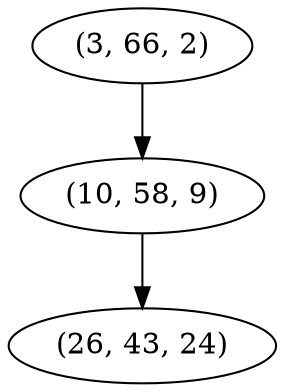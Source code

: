 digraph tree {
    "(3, 66, 2)";
    "(10, 58, 9)";
    "(26, 43, 24)";
    "(3, 66, 2)" -> "(10, 58, 9)";
    "(10, 58, 9)" -> "(26, 43, 24)";
}
